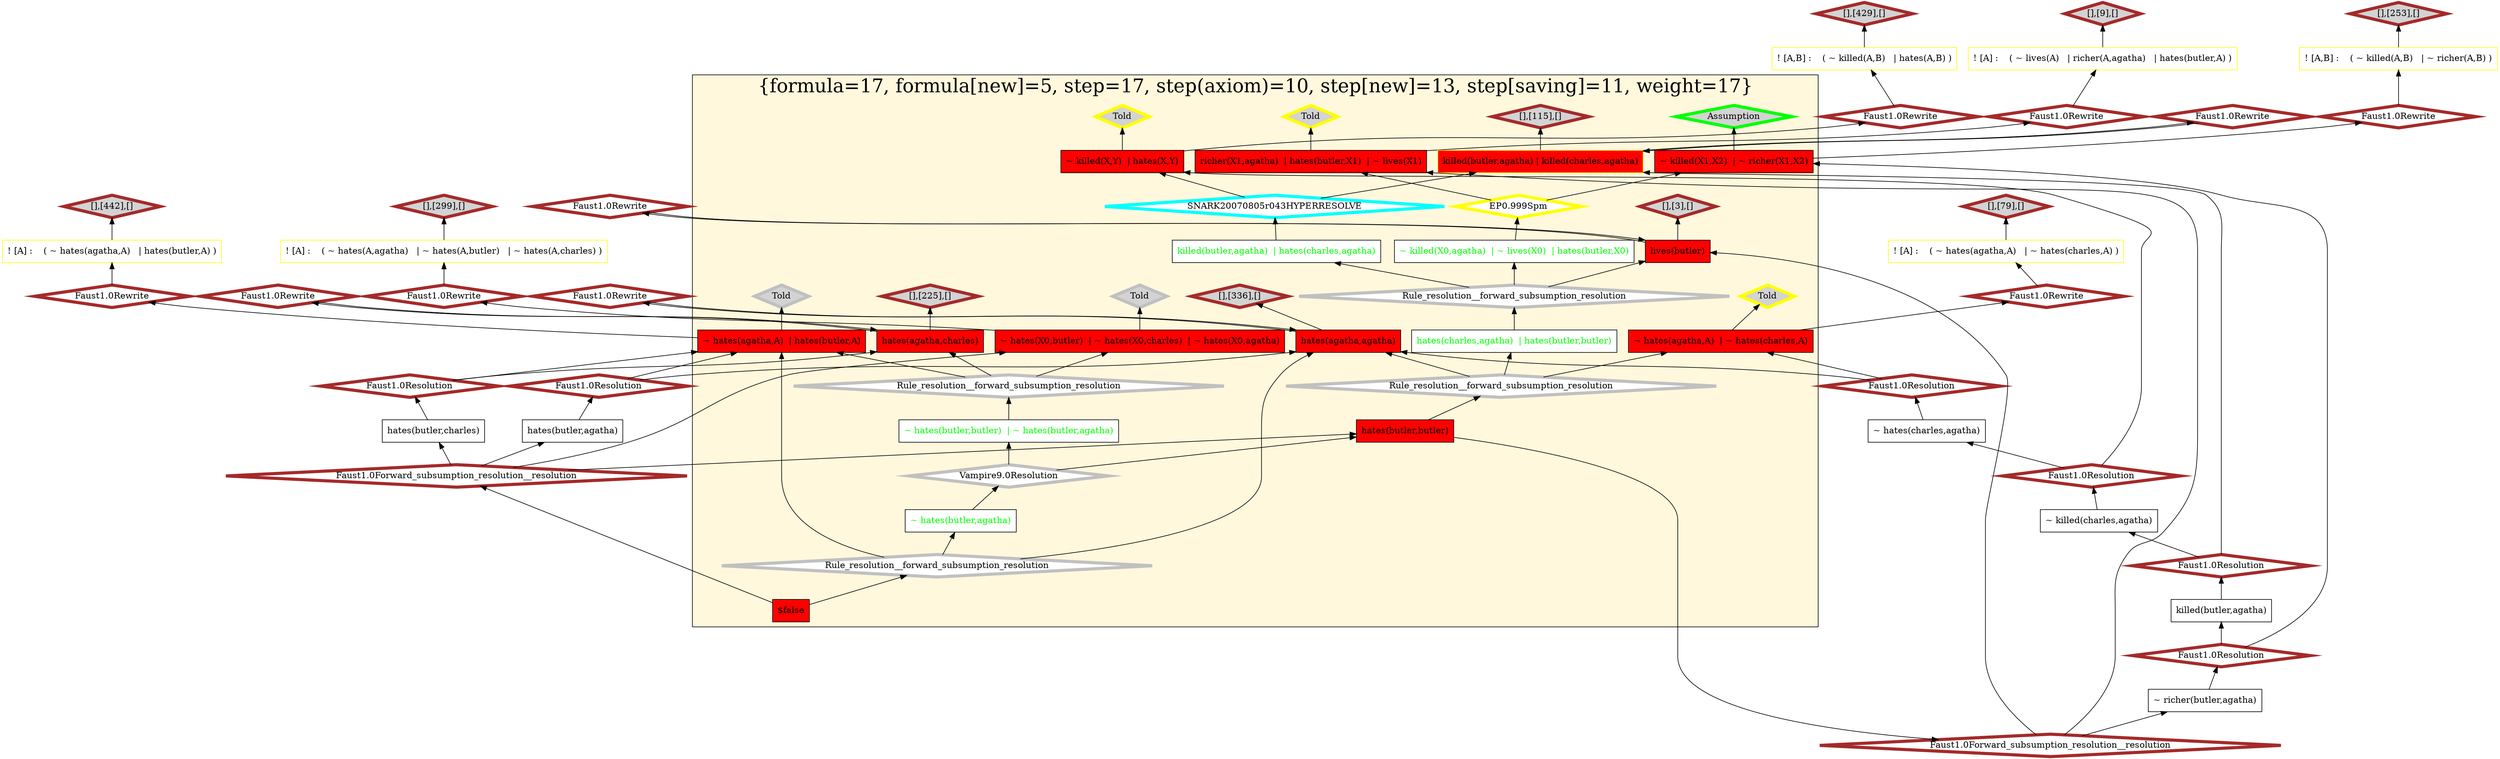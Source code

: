 digraph g 
{ rankdir=BT;
   
  "x_224" [ fontcolor="green" color="black" shape="box" label="killed(butler,agatha)  | hates(charles,agatha)" fillcolor="white" style="filled"  ];
  "x_5" [ fontcolor="green" color="black" shape="box" label="hates(butler,X1)  | ~ killed(X1,agatha)  | ~ lives(X1)" fillcolor="white" style="filled"  ];
  "x_39" [ color="black" shape="box" label="~ killed(A,B)  | hates(A,B)" fillcolor="red" style="filled"  ];
  "x_9" [ color="yellow" shape="box" label="! [A] :    ( ~ lives(A)   | richer(A,agatha)   | hates(butler,A) )" fillcolor="white" style="filled"  ];
  "x_391" [ fontcolor="green" color="black" shape="box" label="hates(charles,agatha)  | hates(butler,butler)" fillcolor="white" style="filled"  ];
  "x_225" [ color="black" shape="box" label="hates(agatha,charles)" fillcolor="red" style="filled"  ];
  "x_392" [ color="black" shape="box" label="~ hates(A,agatha)  | ~ hates(A,butler)  | ~ hates(A,charles)" fillcolor="red" style="filled"  ];
  "x_3" [ color="black" shape="box" label="lives(butler)" fillcolor="red" style="filled"  ];
  "x_213" [ color="black" shape="box" label="~ lives(A)  | richer(A,agatha)  | hates(butler,A)" fillcolor="red" style="filled"  ];
  "x_390" [ color="black" shape="box" label="~ killed(X,Y)  | ~ richer(X,Y)" fillcolor="red" style="filled"  ];
  "x_3" [ color="yellow" shape="box" label="lives(butler)" fillcolor="red" style="filled"  ];
  "x_270" [ color="black" shape="box" label="hates(butler,butler)" fillcolor="red" style="filled"  ];
  "x_39" [ color="black" shape="box" label="hates(X1,X2)  | ~ killed(X1,X2)" fillcolor="red" style="filled"  ];
  "x_79" [ color="yellow" shape="box" label="! [A] :    ( ~ hates(agatha,A)   | ~ hates(charles,A) )" fillcolor="white" style="filled"  ];
  "x_336" [ color="yellow" shape="box" label="hates(agatha,agatha)" fillcolor="red" style="filled"  ];
  "x_299" [ color="yellow" shape="box" label="! [A] :    ( ~ hates(A,agatha)   | ~ hates(A,butler)   | ~ hates(A,charles) )" fillcolor="white" style="filled"  ];
  "x_383" [ color="black" shape="box" label="~ hates(charles,X0)  | ~ hates(agatha,X0)" fillcolor="red" style="filled"  ];
  "x_303" [ fontcolor="green" color="black" shape="box" label="~ hates(butler,agatha)" fillcolor="white" style="filled"  ];
  "x_383" [ color="black" shape="box" label="~ hates(agatha,X1)  | ~ hates(charles,X1)" fillcolor="red" style="filled"  ];
  "x_2" [ color="black" shape="box" label="$false" fillcolor="red" style="filled"  ];
  "x_5" [ fontcolor="green" color="black" shape="box" label="~ killed(X0,agatha)  | ~ lives(X0)  | hates(butler,X0)" fillcolor="white" style="filled"  ];
  "x_152" [ color="black" shape="box" label="hates(butler,charles)" fillcolor="white" style="filled"  ];
  "x_213" [ color="black" shape="box" label="richer(X1,agatha)  | hates(butler,X1)  | ~ lives(X1)" fillcolor="red" style="filled"  ];
  "x_224" [ fontcolor="green" color="black" shape="box" label="killed(butler,agatha)  | hates(charles,agatha)" fillcolor="white" style="filled"  ];
  "x_379" [ fontcolor="green" color="black" shape="box" label="~ hates(butler,butler)  | ~ hates(butler,agatha)" fillcolor="white" style="filled"  ];
  "x_383" [ color="black" shape="box" label="~ hates(agatha,A)  | ~ hates(charles,A)" fillcolor="red" style="filled"  ];
  "x_429" [ color="yellow" shape="box" label="! [A,B] :    ( ~ killed(A,B)   | hates(A,B) )" fillcolor="white" style="filled"  ];
  "x_336" [ color="black" shape="box" label="hates(agatha,agatha)" fillcolor="red" style="filled"  ];
  "x_390" [ color="black" shape="box" label="~ killed(A,B)  | ~ richer(A,B)" fillcolor="red" style="filled"  ];
  "x_39" [ color="black" shape="box" label="~ killed(X,Y)  | hates(X,Y)" fillcolor="red" style="filled"  ];
  "x_2" [ color="black" shape="box" label="$false" fillcolor="red" style="filled"  ];
  "x_225" [ color="yellow" shape="box" label="hates(agatha,charles)" fillcolor="red" style="filled"  ];
  "x_253" [ color="yellow" shape="box" label="! [A,B] :    ( ~ killed(A,B)   | ~ richer(A,B) )" fillcolor="white" style="filled"  ];
  "x_124" [ color="black" shape="box" label="~ hates(charles,agatha)" fillcolor="white" style="filled"  ];
  "x_401" [ color="black" shape="box" label="~ richer(butler,agatha)" fillcolor="white" style="filled"  ];
  "x_115" [ color="black" shape="box" label="killed(butler,agatha)  | killed(charles,agatha)" fillcolor="red" style="filled"  ];
  "x_225" [ color="black" shape="box" label="hates(agatha,charles)" fillcolor="red" style="filled"  ];
  "x_115" [ color="black" shape="box" label="killed(butler,agatha)  | killed(charles,agatha)" fillcolor="red" style="filled"  ];
  "x_392" [ color="black" shape="box" label="~ hates(X0,agatha)  | ~ hates(X0,butler)  | ~ hates(X0,charles)" fillcolor="red" style="filled"  ];
  "x_205" [ color="black" shape="box" label="~ killed(charles,agatha)" fillcolor="white" style="filled"  ];
  "x_206" [ color="black" shape="box" label="hates(butler,agatha)" fillcolor="white" style="filled"  ];
  "x_390" [ color="black" shape="box" label="~ killed(X1,X2)  | ~ richer(X1,X2)" fillcolor="red" style="filled"  ];
  "x_115" [ color="yellow" shape="box" label="killed(butler,agatha) | killed(charles,agatha)" fillcolor="red" style="filled"  ];
  "x_82" [ color="black" shape="box" label="~ hates(agatha,X0)  | hates(butler,X0)" fillcolor="red" style="filled"  ];
  "x_3" [ color="black" shape="box" label="lives(butler)" fillcolor="red" style="filled"  ];
  "x_193" [ color="black" shape="box" label="killed(butler,agatha)" fillcolor="white" style="filled"  ];
  "x_336" [ color="black" shape="box" label="hates(agatha,agatha)" fillcolor="red" style="filled"  ];
  "x_270" [ color="black" shape="box" label="hates(butler,butler)" fillcolor="red" style="filled"  ];
  "x_442" [ color="yellow" shape="box" label="! [A] :    ( ~ hates(agatha,A)   | hates(butler,A) )" fillcolor="white" style="filled"  ];
  "x_82" [ color="black" shape="box" label="~ hates(agatha,A)  | hates(butler,A)" fillcolor="red" style="filled"  ];
  "x_392" [ color="black" shape="box" label="~ hates(X0,butler)  | ~ hates(X0,charles)  | ~ hates(X0,agatha)" fillcolor="red" style="filled"  ];
  "-7f2be617:1240b4a10d1:-45ec" [ URL="http://browser.inference-web.org/iwbrowser/BrowseNodeSet?url=http%3A%2F%2Finference-web.org%2Fproofs%2Ftptp%2FSolutions%2FPUZ%2FPUZ001-1%2FVampire---9.0%2Fanswer.owl%23ns_6" color="grey" shape="diamond" label="Told" fillcolor="lightgrey" style="filled" penwidth="5"  ];
  "x_392" -> "-7f2be617:1240b4a10d1:-45ec";
  "-7f2be617:1240b4a10d1:-4887" [ URL="http://browser.inference-web.org/iwbrowser/BrowseNodeSet?url=http%3A%2F%2Finference-web.org%2Fproofs%2Ftptp%2FSolutions%2FPUZ%2FPUZ001-1%2FEP---1.1pre%2Fanswer.owl%23ns_14" color="yellow" shape="diamond" label="EP0.999Spm" fillcolor="white" style="filled" penwidth="5"  ];
  "x_5" -> "-7f2be617:1240b4a10d1:-4887";
  "-7f2be617:1240b4a10d1:-4887" -> "x_213";
  "-7f2be617:1240b4a10d1:-4887" -> "x_390";
  "-7f2be617:1240b4a10d1:-484c" [ URL="http://browser.inference-web.org/iwbrowser/BrowseNodeSet?url=http%3A%2F%2Finference-web.org%2Fproofs%2Ftptp%2FSolutions%2FPUZ%2FPUZ001-1%2FFaust---1.0%2Fanswer.owl%23ns_168281744" color="brown" shape="diamond" label="Faust1.0Rewrite" fillcolor="white" style="filled" penwidth="5"  ];
  "x_225" -> "-7f2be617:1240b4a10d1:-484c";
  "-7f2be617:1240b4a10d1:-484c" -> "x_225";
  "-7f2be617:1240b4a10d1:-4848" [ URL="http://browser.inference-web.org/iwbrowser/BrowseNodeSet?url=http%3A%2F%2Finference-web.org%2Fproofs%2Ftptp%2FSolutions%2FPUZ%2FPUZ001-1%2FFaust---1.0%2Fanswer.owl%23ns_agatha_hates_charles" color="brown" shape="diamond" label="[],[225],[]" fillcolor="lightgrey" style="filled" penwidth="5"  ];
  "x_225" -> "-7f2be617:1240b4a10d1:-4848";
  "-7f2be617:1240b4a10d1:-4838" [ URL="http://browser.inference-web.org/iwbrowser/BrowseNodeSet?url=http%3A%2F%2Finference-web.org%2Fproofs%2Ftptp%2FSolutions%2FPUZ%2FPUZ001-1%2FFaust---1.0%2Fanswer.owl%23ns_176239808" color="brown" shape="diamond" label="Faust1.0Resolution" fillcolor="white" style="filled" penwidth="5"  ];
  "x_193" -> "-7f2be617:1240b4a10d1:-4838";
  "-7f2be617:1240b4a10d1:-4838" -> "x_115";
  "-7f2be617:1240b4a10d1:-4838" -> "x_205";
  "-7f2be617:1240b4a10d1:-480e" [ URL="http://browser.inference-web.org/iwbrowser/BrowseNodeSet?url=http%3A%2F%2Finference-web.org%2Fproofs%2Ftptp%2FSolutions%2FPUZ%2FPUZ001-1%2FFaust---1.0%2Fanswer.owl%23ns_168254608" color="brown" shape="diamond" label="Faust1.0Rewrite" fillcolor="white" style="filled" penwidth="5"  ];
  "x_390" -> "-7f2be617:1240b4a10d1:-480e";
  "-7f2be617:1240b4a10d1:-480e" -> "x_253";
  "-7f2be617:1240b4a10d1:-47f8" [ URL="http://browser.inference-web.org/iwbrowser/BrowseNodeSet?url=http%3A%2F%2Finference-web.org%2Fproofs%2Ftptp%2FSolutions%2FPUZ%2FPUZ001-1%2FFaust---1.0%2Fanswer.owl%23ns_butler" color="brown" shape="diamond" label="[],[3],[]" fillcolor="lightgrey" style="filled" penwidth="5"  ];
  "x_3" -> "-7f2be617:1240b4a10d1:-47f8";
  "-7f2be617:1240b4a10d1:-463a" [ URL="http://browser.inference-web.org/iwbrowser/BrowseNodeSet?url=http%3A%2F%2Finference-web.org%2Fproofs%2Ftptp%2FSolutions%2FPUZ%2FPUZ001-1%2FVampire---9.0%2Fanswer.owl%23ns_35" color="grey" shape="diamond" label="Rule_resolution__forward_subsumption_resolution" fillcolor="white" style="filled" penwidth="5"  ];
  "x_391" -> "-7f2be617:1240b4a10d1:-463a";
  "-7f2be617:1240b4a10d1:-463a" -> "x_3";
  "-7f2be617:1240b4a10d1:-463a" -> "x_5";
  "-7f2be617:1240b4a10d1:-463a" -> "x_224";
  "-7f2be617:1240b4a10d1:-4805" [ URL="http://browser.inference-web.org/iwbrowser/BrowseNodeSet?url=http%3A%2F%2Finference-web.org%2Fproofs%2Ftptp%2FSolutions%2FPUZ%2FPUZ001-1%2FFaust---1.0%2Fanswer.owl%23ns_168303320" color="brown" shape="diamond" label="Faust1.0Rewrite" fillcolor="white" style="filled" penwidth="5"  ];
  "x_213" -> "-7f2be617:1240b4a10d1:-4805";
  "-7f2be617:1240b4a10d1:-4805" -> "x_9";
  "-7f2be617:1240b4a10d1:-45fb" [ URL="http://browser.inference-web.org/iwbrowser/BrowseNodeSet?url=http%3A%2F%2Finference-web.org%2Fproofs%2Ftptp%2FSolutions%2FPUZ%2FPUZ001-1%2FVampire---9.0%2Fanswer.owl%23ns_29" color="grey" shape="diamond" label="Rule_resolution__forward_subsumption_resolution" fillcolor="white" style="filled" penwidth="5"  ];
  "x_379" -> "-7f2be617:1240b4a10d1:-45fb";
  "-7f2be617:1240b4a10d1:-45fb" -> "x_82";
  "-7f2be617:1240b4a10d1:-45fb" -> "x_225";
  "-7f2be617:1240b4a10d1:-45fb" -> "x_392";
  "-7f2be617:1240b4a10d1:-464f" [ URL="http://browser.inference-web.org/iwbrowser/BrowseNodeSet?url=http%3A%2F%2Finference-web.org%2Fproofs%2Ftptp%2FSolutions%2FPUZ%2FPUZ001-1%2FVampire---9.0%2Fanswer.owl%23answer" color="grey" shape="diamond" label="Rule_resolution__forward_subsumption_resolution" fillcolor="white" style="filled" penwidth="5"  ];
  "x_2" -> "-7f2be617:1240b4a10d1:-464f";
  "-7f2be617:1240b4a10d1:-464f" -> "x_82";
  "-7f2be617:1240b4a10d1:-464f" -> "x_303";
  "-7f2be617:1240b4a10d1:-464f" -> "x_336";
  "-7f2be617:1240b4a10d1:-495d" [ URL="http://browser.inference-web.org/iwbrowser/BrowseNodeSet?url=http%3A%2F%2Finference-web.org%2Fproofs%2Ftptp%2FSolutions%2FPUZ%2FPUZ001-1%2FAyane---1.1%2Fanswer.owl%23ns_poorer_killer" color="green" shape="diamond" label="Assumption" fillcolor="lightgrey" style="filled" penwidth="5"  ];
  "x_390" -> "-7f2be617:1240b4a10d1:-495d";
  "-7f2be617:1240b4a10d1:-48bc" [ URL="http://browser.inference-web.org/iwbrowser/BrowseNodeSet?url=http%3A%2F%2Finference-web.org%2Fproofs%2Ftptp%2FSolutions%2FPUZ%2FPUZ001-1%2FEP---1.1pre%2Fanswer.owl%23ns_5" color="yellow" shape="diamond" label="Told" fillcolor="lightgrey" style="filled" penwidth="5"  ];
  "x_383" -> "-7f2be617:1240b4a10d1:-48bc";
  "-7f2be617:1240b4a10d1:-4868" [ URL="http://browser.inference-web.org/iwbrowser/BrowseNodeSet?url=http%3A%2F%2Finference-web.org%2Fproofs%2Ftptp%2FSolutions%2FPUZ%2FPUZ001-1%2FFaust---1.0%2Fanswer.owl%23ns_agatha_hates_agatha" color="brown" shape="diamond" label="[],[336],[]" fillcolor="lightgrey" style="filled" penwidth="5"  ];
  "x_336" -> "-7f2be617:1240b4a10d1:-4868";
  "-7f2be617:1240b4a10d1:-4825" [ URL="http://browser.inference-web.org/iwbrowser/BrowseNodeSet?url=http%3A%2F%2Finference-web.org%2Fproofs%2Ftptp%2FSolutions%2FPUZ%2FPUZ001-1%2FFaust---1.0%2Fanswer.owl%23ns_different_hates" color="brown" shape="diamond" label="[],[79],[]" fillcolor="lightgrey" style="filled" penwidth="5"  ];
  "x_79" -> "-7f2be617:1240b4a10d1:-4825";
  "-7f2be617:1240b4a10d1:-485a" [ URL="http://browser.inference-web.org/iwbrowser/BrowseNodeSet?url=http%3A%2F%2Finference-web.org%2Fproofs%2Ftptp%2FSolutions%2FPUZ%2FPUZ001-1%2FFaust---1.0%2Fanswer.owl%23ns_168272912" color="brown" shape="diamond" label="Faust1.0Rewrite" fillcolor="white" style="filled" penwidth="5"  ];
  "x_392" -> "-7f2be617:1240b4a10d1:-485a";
  "-7f2be617:1240b4a10d1:-485a" -> "x_299";
  "-7f2be617:1240b4a10d1:-47fc" [ URL="http://browser.inference-web.org/iwbrowser/BrowseNodeSet?url=http%3A%2F%2Finference-web.org%2Fproofs%2Ftptp%2FSolutions%2FPUZ%2FPUZ001-1%2FFaust---1.0%2Fanswer.owl%23ns_168244584" color="brown" shape="diamond" label="Faust1.0Rewrite" fillcolor="white" style="filled" penwidth="5"  ];
  "x_3" -> "-7f2be617:1240b4a10d1:-47fc";
  "-7f2be617:1240b4a10d1:-47fc" -> "x_3";
  "-7f2be617:1240b4a10d1:-4817" [ URL="http://browser.inference-web.org/iwbrowser/BrowseNodeSet?url=http%3A%2F%2Finference-web.org%2Fproofs%2Ftptp%2FSolutions%2FPUZ%2FPUZ001-1%2FFaust---1.0%2Fanswer.owl%23ns_168309696" color="brown" shape="diamond" label="Faust1.0Rewrite" fillcolor="white" style="filled" penwidth="5"  ];
  "x_115" -> "-7f2be617:1240b4a10d1:-4817";
  "-7f2be617:1240b4a10d1:-4817" -> "x_115";
  "-7f2be617:1240b4a10d1:-4640" [ URL="http://browser.inference-web.org/iwbrowser/BrowseNodeSet?url=http%3A%2F%2Finference-web.org%2Fproofs%2Ftptp%2FSolutions%2FPUZ%2FPUZ001-1%2FVampire---9.0%2Fanswer.owl%23ns_37" color="grey" shape="diamond" label="Rule_resolution__forward_subsumption_resolution" fillcolor="white" style="filled" penwidth="5"  ];
  "x_270" -> "-7f2be617:1240b4a10d1:-4640";
  "-7f2be617:1240b4a10d1:-4640" -> "x_336";
  "-7f2be617:1240b4a10d1:-4640" -> "x_383";
  "-7f2be617:1240b4a10d1:-4640" -> "x_391";
  "-7f2be617:1240b4a10d1:-45f5" [ URL="http://browser.inference-web.org/iwbrowser/BrowseNodeSet?url=http%3A%2F%2Finference-web.org%2Fproofs%2Ftptp%2FSolutions%2FPUZ%2FPUZ001-1%2FVampire---9.0%2Fanswer.owl%23ns_10" color="grey" shape="diamond" label="Told" fillcolor="lightgrey" style="filled" penwidth="5"  ];
  "x_82" -> "-7f2be617:1240b4a10d1:-45f5";
  "-7f2be617:1240b4a10d1:-4856" [ URL="http://browser.inference-web.org/iwbrowser/BrowseNodeSet?url=http%3A%2F%2Finference-web.org%2Fproofs%2Ftptp%2FSolutions%2FPUZ%2FPUZ001-1%2FFaust---1.0%2Fanswer.owl%23ns_no_one_hates_everyone" color="brown" shape="diamond" label="[],[299],[]" fillcolor="lightgrey" style="filled" penwidth="5"  ];
  "x_299" -> "-7f2be617:1240b4a10d1:-4856";
  "-7f2be617:1240b4a10d1:-4871" [ URL="http://browser.inference-web.org/iwbrowser/BrowseNodeSet?url=http%3A%2F%2Finference-web.org%2Fproofs%2Ftptp%2FSolutions%2FPUZ%2FPUZ001-1%2FFaust---1.0%2Fanswer.owl%23ns_176139248" color="brown" shape="diamond" label="Faust1.0Resolution" fillcolor="white" style="filled" penwidth="5"  ];
  "x_206" -> "-7f2be617:1240b4a10d1:-4871";
  "-7f2be617:1240b4a10d1:-4871" -> "x_82";
  "-7f2be617:1240b4a10d1:-4871" -> "x_336";
  "-7f2be617:1240b4a10d1:-4829" [ URL="http://browser.inference-web.org/iwbrowser/BrowseNodeSet?url=http%3A%2F%2Finference-web.org%2Fproofs%2Ftptp%2FSolutions%2FPUZ%2FPUZ001-1%2FFaust---1.0%2Fanswer.owl%23ns_168261192" color="brown" shape="diamond" label="Faust1.0Rewrite" fillcolor="white" style="filled" penwidth="5"  ];
  "x_383" -> "-7f2be617:1240b4a10d1:-4829";
  "-7f2be617:1240b4a10d1:-4829" -> "x_79";
  "-7f2be617:1240b4a10d1:-480a" [ URL="http://browser.inference-web.org/iwbrowser/BrowseNodeSet?url=http%3A%2F%2Finference-web.org%2Fproofs%2Ftptp%2FSolutions%2FPUZ%2FPUZ001-1%2FFaust---1.0%2Fanswer.owl%23ns_poorer_killer" color="brown" shape="diamond" label="[],[253],[]" fillcolor="lightgrey" style="filled" penwidth="5"  ];
  "x_253" -> "-7f2be617:1240b4a10d1:-480a";
  "-7f2be617:1240b4a10d1:-48c1" [ URL="http://browser.inference-web.org/iwbrowser/BrowseNodeSet?url=http%3A%2F%2Finference-web.org%2Fproofs%2Ftptp%2FSolutions%2FPUZ%2FPUZ001-1%2FEP---1.1pre%2Fanswer.owl%23ns_9" color="yellow" shape="diamond" label="Told" fillcolor="lightgrey" style="filled" penwidth="5"  ];
  "x_39" -> "-7f2be617:1240b4a10d1:-48c1";
  "-7f2be617:1240b4a10d1:-485f" [ URL="http://browser.inference-web.org/iwbrowser/BrowseNodeSet?url=http%3A%2F%2Finference-web.org%2Fproofs%2Ftptp%2FSolutions%2FPUZ%2FPUZ001-1%2FFaust---1.0%2Fanswer.owl%23ns_same_hates" color="brown" shape="diamond" label="[],[442],[]" fillcolor="lightgrey" style="filled" penwidth="5"  ];
  "x_442" -> "-7f2be617:1240b4a10d1:-485f";
  "-7f2be617:1240b4a10d1:-4645" [ URL="http://browser.inference-web.org/iwbrowser/BrowseNodeSet?url=http%3A%2F%2Finference-web.org%2Fproofs%2Ftptp%2FSolutions%2FPUZ%2FPUZ001-1%2FVampire---9.0%2Fanswer.owl%23ns_38" color="grey" shape="diamond" label="Vampire9.0Resolution" fillcolor="white" style="filled" penwidth="5"  ];
  "x_303" -> "-7f2be617:1240b4a10d1:-4645";
  "-7f2be617:1240b4a10d1:-4645" -> "x_270";
  "-7f2be617:1240b4a10d1:-4645" -> "x_379";
  "-7f2be617:1240b4a10d1:-4878" [ URL="http://browser.inference-web.org/iwbrowser/BrowseNodeSet?url=http%3A%2F%2Finference-web.org%2Fproofs%2Ftptp%2FSolutions%2FPUZ%2FPUZ001-1%2FFaust---1.0%2Fanswer.owl%23answer" color="brown" shape="diamond" label="Faust1.0Forward_subsumption_resolution__resolution" fillcolor="white" style="filled" penwidth="5"  ];
  "x_2" -> "-7f2be617:1240b4a10d1:-4878";
  "-7f2be617:1240b4a10d1:-4878" -> "x_152";
  "-7f2be617:1240b4a10d1:-4878" -> "x_206";
  "-7f2be617:1240b4a10d1:-4878" -> "x_270";
  "-7f2be617:1240b4a10d1:-4878" -> "x_392";
  "-7f2be617:1240b4a10d1:-4843" [ URL="http://browser.inference-web.org/iwbrowser/BrowseNodeSet?url=http%3A%2F%2Finference-web.org%2Fproofs%2Ftptp%2FSolutions%2FPUZ%2FPUZ001-1%2FFaust---1.0%2Fanswer.owl%23ns_176259640" color="brown" shape="diamond" label="Faust1.0Forward_subsumption_resolution__resolution" fillcolor="white" style="filled" penwidth="5"  ];
  "x_270" -> "-7f2be617:1240b4a10d1:-4843";
  "-7f2be617:1240b4a10d1:-4843" -> "x_3";
  "-7f2be617:1240b4a10d1:-4843" -> "x_213";
  "-7f2be617:1240b4a10d1:-4843" -> "x_401";
  "-7f2be617:1240b4a10d1:-481c" [ URL="http://browser.inference-web.org/iwbrowser/BrowseNodeSet?url=http%3A%2F%2Finference-web.org%2Fproofs%2Ftptp%2FSolutions%2FPUZ%2FPUZ001-1%2FFaust---1.0%2Fanswer.owl%23ns_killer_hates_victim" color="brown" shape="diamond" label="[],[429],[]" fillcolor="lightgrey" style="filled" penwidth="5"  ];
  "x_429" -> "-7f2be617:1240b4a10d1:-481c";
  "-7f2be617:1240b4a10d1:-4813" [ URL="http://browser.inference-web.org/iwbrowser/BrowseNodeSet?url=http%3A%2F%2Finference-web.org%2Fproofs%2Ftptp%2FSolutions%2FPUZ%2FPUZ001-1%2FFaust---1.0%2Fanswer.owl%23ns_prove_neither_charles_nor_butler_did_it" color="brown" shape="diamond" label="[],[115],[]" fillcolor="lightgrey" style="filled" penwidth="5"  ];
  "x_115" -> "-7f2be617:1240b4a10d1:-4813";
  "-7f2be617:1240b4a10d1:-486c" [ URL="http://browser.inference-web.org/iwbrowser/BrowseNodeSet?url=http%3A%2F%2Finference-web.org%2Fproofs%2Ftptp%2FSolutions%2FPUZ%2FPUZ001-1%2FFaust---1.0%2Fanswer.owl%23ns_168277664" color="brown" shape="diamond" label="Faust1.0Rewrite" fillcolor="white" style="filled" penwidth="5"  ];
  "x_336" -> "-7f2be617:1240b4a10d1:-486c";
  "-7f2be617:1240b4a10d1:-486c" -> "x_336";
  "-7f2be617:1240b4a10d1:-4833" [ URL="http://browser.inference-web.org/iwbrowser/BrowseNodeSet?url=http%3A%2F%2Finference-web.org%2Fproofs%2Ftptp%2FSolutions%2FPUZ%2FPUZ001-1%2FFaust---1.0%2Fanswer.owl%23ns_176202488" color="brown" shape="diamond" label="Faust1.0Resolution" fillcolor="white" style="filled" penwidth="5"  ];
  "x_205" -> "-7f2be617:1240b4a10d1:-4833";
  "-7f2be617:1240b4a10d1:-4833" -> "x_39";
  "-7f2be617:1240b4a10d1:-4833" -> "x_124";
  "-7f2be617:1240b4a10d1:-4851" [ URL="http://browser.inference-web.org/iwbrowser/BrowseNodeSet?url=http%3A%2F%2Finference-web.org%2Fproofs%2Ftptp%2FSolutions%2FPUZ%2FPUZ001-1%2FFaust---1.0%2Fanswer.owl%23ns_176169184" color="brown" shape="diamond" label="Faust1.0Resolution" fillcolor="white" style="filled" penwidth="5"  ];
  "x_152" -> "-7f2be617:1240b4a10d1:-4851";
  "-7f2be617:1240b4a10d1:-4851" -> "x_82";
  "-7f2be617:1240b4a10d1:-4851" -> "x_225";
  "-7f2be617:1240b4a10d1:-4882" [ URL="http://browser.inference-web.org/iwbrowser/BrowseNodeSet?url=http%3A%2F%2Finference-web.org%2Fproofs%2Ftptp%2FSolutions%2FPUZ%2FPUZ001-1%2FEP---1.1pre%2Fanswer.owl%23ns_11" color="yellow" shape="diamond" label="Told" fillcolor="lightgrey" style="filled" penwidth="5"  ];
  "x_213" -> "-7f2be617:1240b4a10d1:-4882";
  "-7f2be617:1240b4a10d1:-46d5" [ URL="http://browser.inference-web.org/iwbrowser/BrowseNodeSet?url=http%3A%2F%2Finference-web.org%2Fproofs%2Ftptp%2FSolutions%2FPUZ%2FPUZ001-1%2FSNARK---20080805r005%2Fanswer.owl%23ns_15" color="cyan" shape="diamond" label="SNARK20070805r043HYPERRESOLVE" fillcolor="white" style="filled" penwidth="5"  ];
  "x_224" -> "-7f2be617:1240b4a10d1:-46d5";
  "-7f2be617:1240b4a10d1:-46d5" -> "x_39";
  "-7f2be617:1240b4a10d1:-46d5" -> "x_115";
  "-7f2be617:1240b4a10d1:-482e" [ URL="http://browser.inference-web.org/iwbrowser/BrowseNodeSet?url=http%3A%2F%2Finference-web.org%2Fproofs%2Ftptp%2FSolutions%2FPUZ%2FPUZ001-1%2FFaust---1.0%2Fanswer.owl%23ns_176150976" color="brown" shape="diamond" label="Faust1.0Resolution" fillcolor="white" style="filled" penwidth="5"  ];
  "x_124" -> "-7f2be617:1240b4a10d1:-482e";
  "-7f2be617:1240b4a10d1:-482e" -> "x_336";
  "-7f2be617:1240b4a10d1:-482e" -> "x_383";
  "-7f2be617:1240b4a10d1:-4820" [ URL="http://browser.inference-web.org/iwbrowser/BrowseNodeSet?url=http%3A%2F%2Finference-web.org%2Fproofs%2Ftptp%2FSolutions%2FPUZ%2FPUZ001-1%2FFaust---1.0%2Fanswer.owl%23ns_168286272" color="brown" shape="diamond" label="Faust1.0Rewrite" fillcolor="white" style="filled" penwidth="5"  ];
  "x_39" -> "-7f2be617:1240b4a10d1:-4820";
  "-7f2be617:1240b4a10d1:-4820" -> "x_429";
  "-7f2be617:1240b4a10d1:-483d" [ URL="http://browser.inference-web.org/iwbrowser/BrowseNodeSet?url=http%3A%2F%2Finference-web.org%2Fproofs%2Ftptp%2FSolutions%2FPUZ%2FPUZ001-1%2FFaust---1.0%2Fanswer.owl%23ns_176249928" color="brown" shape="diamond" label="Faust1.0Resolution" fillcolor="white" style="filled" penwidth="5"  ];
  "x_401" -> "-7f2be617:1240b4a10d1:-483d";
  "-7f2be617:1240b4a10d1:-483d" -> "x_193";
  "-7f2be617:1240b4a10d1:-483d" -> "x_390";
  "-7f2be617:1240b4a10d1:-4863" [ URL="http://browser.inference-web.org/iwbrowser/BrowseNodeSet?url=http%3A%2F%2Finference-web.org%2Fproofs%2Ftptp%2FSolutions%2FPUZ%2FPUZ001-1%2FFaust---1.0%2Fanswer.owl%23ns_168238288" color="brown" shape="diamond" label="Faust1.0Rewrite" fillcolor="white" style="filled" penwidth="5"  ];
  "x_82" -> "-7f2be617:1240b4a10d1:-4863";
  "-7f2be617:1240b4a10d1:-4863" -> "x_442";
  "-7f2be617:1240b4a10d1:-4801" [ URL="http://browser.inference-web.org/iwbrowser/BrowseNodeSet?url=http%3A%2F%2Finference-web.org%2Fproofs%2Ftptp%2FSolutions%2FPUZ%2FPUZ001-1%2FFaust---1.0%2Fanswer.owl%23ns_butler_hates_poor" color="brown" shape="diamond" label="[],[9],[]" fillcolor="lightgrey" style="filled" penwidth="5"  ];
  "x_9" -> "-7f2be617:1240b4a10d1:-4801";
  
 subgraph cluster_opt 
{ labelloc=b label="{formula=17, formula[new]=5, step=17, step(axiom)=10, step[new]=13, step[saving]=11, weight=17}" 
 fontsize=30 fillcolor=cornsilk style=filled 
  x_2 ; x_3 ; x_5 ; x_39 ; x_336 ; x_383 ; x_379 ; x_225 ; x_224 ; x_392 ; x_115 ; x_82 ; x_213 ; x_391 ; x_270 ; x_390 ; x_303 ; "-7f2be617:1240b4a10d1:-48c1" ;
 "-7f2be617:1240b4a10d1:-45ec" ;
 "-7f2be617:1240b4a10d1:-4645" ;
 "-7f2be617:1240b4a10d1:-4887" ;
 "-7f2be617:1240b4a10d1:-4813" ;
 "-7f2be617:1240b4a10d1:-4848" ;
 "-7f2be617:1240b4a10d1:-47f8" ;
 "-7f2be617:1240b4a10d1:-463a" ;
 "-7f2be617:1240b4a10d1:-45fb" ;
 "-7f2be617:1240b4a10d1:-464f" ;
 "-7f2be617:1240b4a10d1:-4882" ;
 "-7f2be617:1240b4a10d1:-495d" ;
 "-7f2be617:1240b4a10d1:-48bc" ;
 "-7f2be617:1240b4a10d1:-4868" ;
 "-7f2be617:1240b4a10d1:-46d5" ;
 "-7f2be617:1240b4a10d1:-4640" ;
 "-7f2be617:1240b4a10d1:-45f5" ;
 
}
 
}
